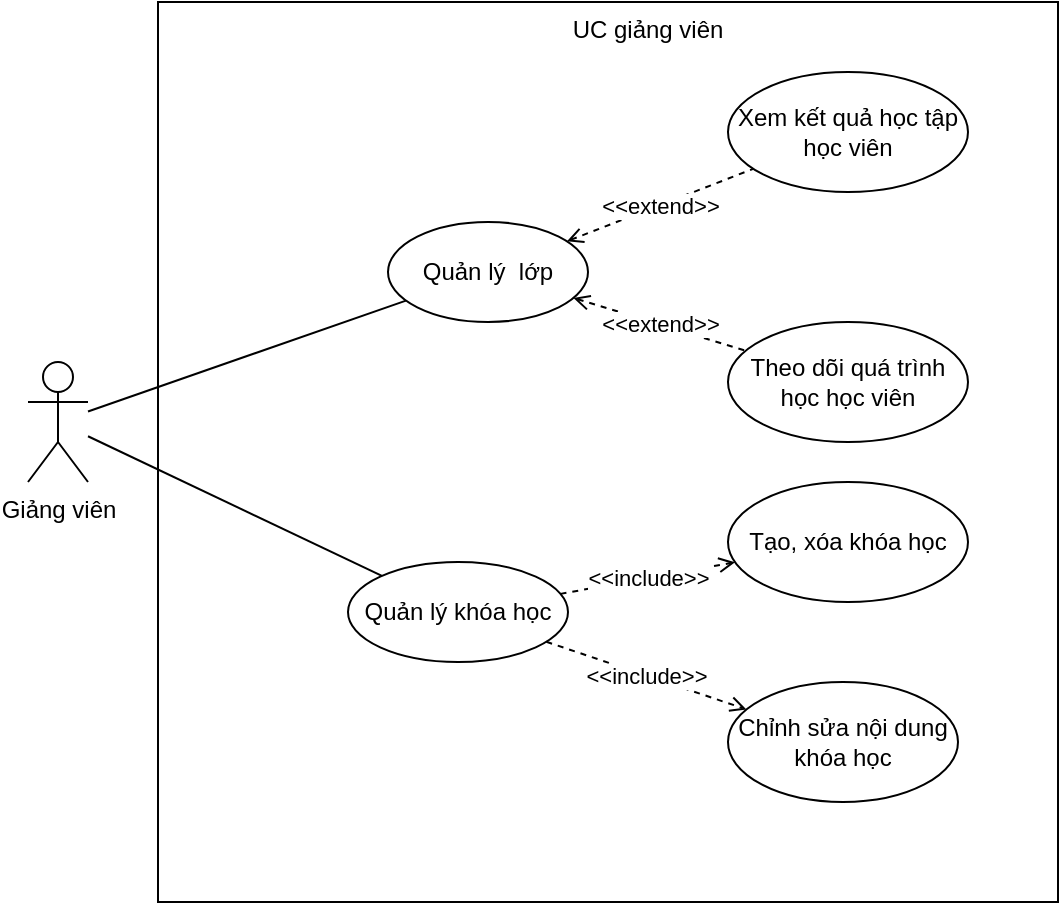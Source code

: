 <mxfile version="13.9.9" type="device"><diagram id="Ueomx_bXneQe7v6r2A1r" name="Page-1"><mxGraphModel dx="1024" dy="632" grid="1" gridSize="10" guides="1" tooltips="1" connect="1" arrows="1" fold="1" page="1" pageScale="1" pageWidth="850" pageHeight="1100" math="0" shadow="0"><root><mxCell id="0"/><mxCell id="1" parent="0"/><mxCell id="-6ZFxZESHhrz3yMak2DH-1" value="&lt;blockquote style=&quot;margin: 0 0 0 40px ; border: none ; padding: 0px&quot;&gt;UC giảng viên&lt;/blockquote&gt;" style="whiteSpace=wrap;html=1;aspect=fixed;horizontal=1;verticalAlign=top;" vertex="1" parent="1"><mxGeometry x="135" y="80" width="450" height="450" as="geometry"/></mxCell><mxCell id="-6ZFxZESHhrz3yMak2DH-3" value="Giảng viên" style="shape=umlActor;verticalLabelPosition=bottom;verticalAlign=top;html=1;outlineConnect=0;" vertex="1" parent="1"><mxGeometry x="70" y="260" width="30" height="60" as="geometry"/></mxCell><mxCell id="-6ZFxZESHhrz3yMak2DH-5" value="Tạo, xóa khóa học" style="ellipse;whiteSpace=wrap;html=1;" vertex="1" parent="1"><mxGeometry x="420" y="320" width="120" height="60" as="geometry"/></mxCell><mxCell id="-6ZFxZESHhrz3yMak2DH-8" value="Chỉnh sửa nội dung khóa học" style="ellipse;whiteSpace=wrap;html=1;" vertex="1" parent="1"><mxGeometry x="420" y="420" width="115" height="60" as="geometry"/></mxCell><mxCell id="-6ZFxZESHhrz3yMak2DH-10" value="Quản lý&amp;nbsp; lớp" style="ellipse;whiteSpace=wrap;html=1;" vertex="1" parent="1"><mxGeometry x="250" y="190" width="100" height="50" as="geometry"/></mxCell><mxCell id="-6ZFxZESHhrz3yMak2DH-11" value="Quản lý khóa học" style="ellipse;whiteSpace=wrap;html=1;" vertex="1" parent="1"><mxGeometry x="230" y="360" width="110" height="50" as="geometry"/></mxCell><mxCell id="-6ZFxZESHhrz3yMak2DH-12" value="Xem kết quả học tập học viên" style="ellipse;whiteSpace=wrap;html=1;" vertex="1" parent="1"><mxGeometry x="420" y="115" width="120" height="60" as="geometry"/></mxCell><mxCell id="-6ZFxZESHhrz3yMak2DH-13" value="Theo dõi quá trình học học viên" style="ellipse;whiteSpace=wrap;html=1;" vertex="1" parent="1"><mxGeometry x="420" y="240" width="120" height="60" as="geometry"/></mxCell><mxCell id="-6ZFxZESHhrz3yMak2DH-14" value="&amp;lt;&amp;lt;extend&amp;gt;&amp;gt;" style="endArrow=none;html=1;dashed=1;endFill=0;startArrow=open;startFill=0;" edge="1" parent="1" source="-6ZFxZESHhrz3yMak2DH-10" target="-6ZFxZESHhrz3yMak2DH-12"><mxGeometry width="50" height="50" relative="1" as="geometry"><mxPoint x="400" y="390" as="sourcePoint"/><mxPoint x="450" y="340" as="targetPoint"/></mxGeometry></mxCell><mxCell id="-6ZFxZESHhrz3yMak2DH-15" value="&amp;lt;&amp;lt;include&amp;gt;&amp;gt;" style="endArrow=open;html=1;dashed=1;endFill=0;" edge="1" parent="1" source="-6ZFxZESHhrz3yMak2DH-11" target="-6ZFxZESHhrz3yMak2DH-5"><mxGeometry width="50" height="50" relative="1" as="geometry"><mxPoint x="283.528" y="222.301" as="sourcePoint"/><mxPoint x="378.074" y="249.969" as="targetPoint"/></mxGeometry></mxCell><mxCell id="-6ZFxZESHhrz3yMak2DH-16" value="&amp;lt;&amp;lt;include&amp;gt;&amp;gt;" style="endArrow=open;html=1;dashed=1;endFill=0;" edge="1" parent="1" source="-6ZFxZESHhrz3yMak2DH-11" target="-6ZFxZESHhrz3yMak2DH-8"><mxGeometry width="50" height="50" relative="1" as="geometry"><mxPoint x="296.368" y="366.066" as="sourcePoint"/><mxPoint x="383.528" y="350.136" as="targetPoint"/></mxGeometry></mxCell><mxCell id="-6ZFxZESHhrz3yMak2DH-18" value="" style="endArrow=none;html=1;" edge="1" parent="1" source="-6ZFxZESHhrz3yMak2DH-3" target="-6ZFxZESHhrz3yMak2DH-10"><mxGeometry width="50" height="50" relative="1" as="geometry"><mxPoint x="400" y="400" as="sourcePoint"/><mxPoint x="450" y="350" as="targetPoint"/></mxGeometry></mxCell><mxCell id="-6ZFxZESHhrz3yMak2DH-19" value="" style="endArrow=none;html=1;" edge="1" parent="1" source="-6ZFxZESHhrz3yMak2DH-3" target="-6ZFxZESHhrz3yMak2DH-11"><mxGeometry width="50" height="50" relative="1" as="geometry"><mxPoint x="110" y="259.31" as="sourcePoint"/><mxPoint x="200.165" y="225.11" as="targetPoint"/></mxGeometry></mxCell><mxCell id="-6ZFxZESHhrz3yMak2DH-32" value="&amp;lt;&amp;lt;extend&amp;gt;&amp;gt;" style="endArrow=none;html=1;dashed=1;endFill=0;startArrow=open;startFill=0;" edge="1" parent="1" source="-6ZFxZESHhrz3yMak2DH-10" target="-6ZFxZESHhrz3yMak2DH-13"><mxGeometry width="50" height="50" relative="1" as="geometry"><mxPoint x="349.564" y="209.714" as="sourcePoint"/><mxPoint x="442.639" y="173.418" as="targetPoint"/></mxGeometry></mxCell></root></mxGraphModel></diagram></mxfile>